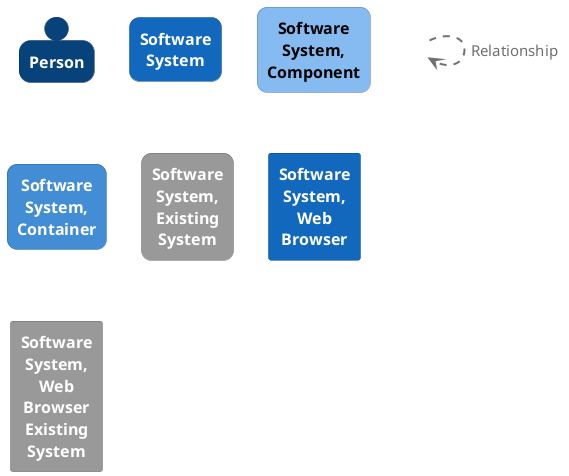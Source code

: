 @startuml
set separator none

skinparam {
  shadowing false
  arrowFontSize 15
  defaultTextAlignment center
  wrapWidth 100
  maxMessageSize 100
}
hide stereotype

skinparam rectangle<<_transparent>> {
  BorderColor transparent
  BackgroundColor transparent
  FontColor transparent
}

skinparam person<<1>> {
  BackgroundColor #08427b
  FontColor #ffffff
  BorderColor #052e56
}
person "==Person" <<1>>

skinparam rectangle<<2>> {
  BackgroundColor #1168bd
  FontColor #ffffff
  BorderColor #0b4884
  roundCorner 20
}
rectangle "==Software System" <<2>>

skinparam rectangle<<3>> {
  BackgroundColor #85bbf0
  FontColor #000000
  BorderColor #5d82a8
  roundCorner 20
}
rectangle "==Software System, Component" <<3>>

skinparam rectangle<<4>> {
  BackgroundColor #438dd5
  FontColor #ffffff
  BorderColor #2e6295
  roundCorner 20
}
rectangle "==Software System, Container" <<4>>

skinparam rectangle<<5>> {
  BackgroundColor #999999
  FontColor #ffffff
  BorderColor #6b6b6b
  roundCorner 20
}
rectangle "==Software System, Existing System" <<5>>

skinparam rectangle<<6>> {
  BackgroundColor #1168bd
  FontColor #ffffff
  BorderColor #0b4884
}
rectangle "==Software System, Web Browser" <<6>>

skinparam rectangle<<7>> {
  BackgroundColor #999999
  FontColor #ffffff
  BorderColor #6b6b6b
}
rectangle "==Software System, Web Browser Existing System" <<7>>

rectangle "." <<_transparent>> as 8
8 .[#707070,thickness=2].> 8 : "<color:#707070>Relationship"


@enduml
